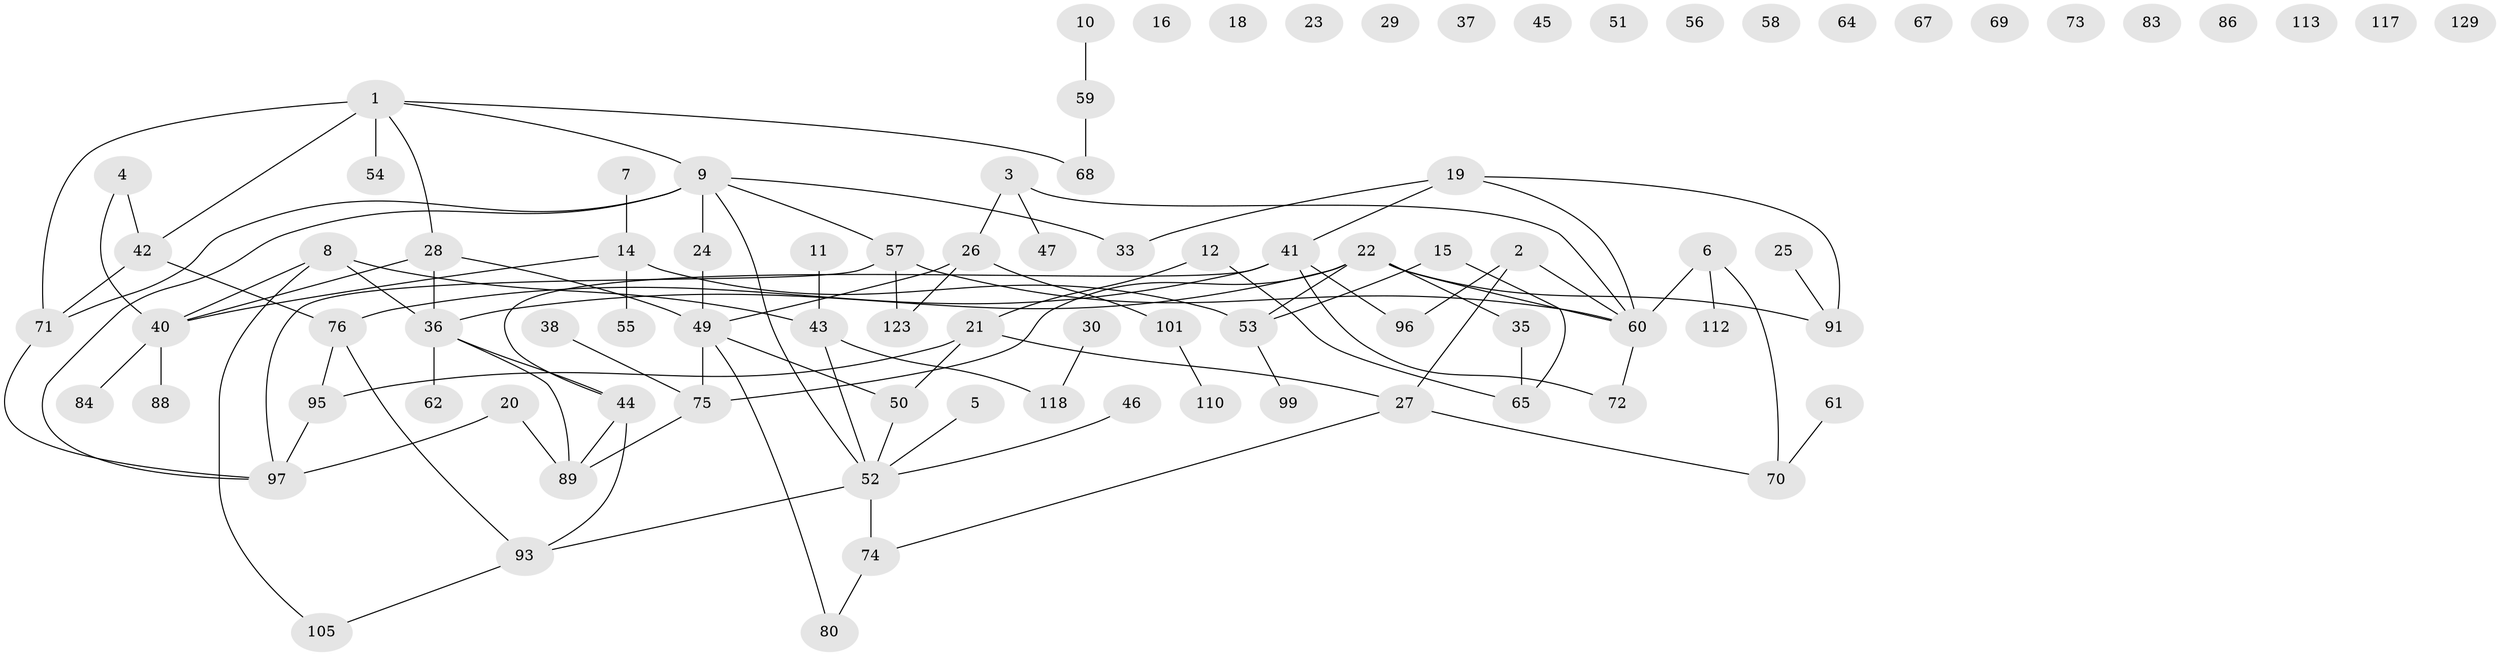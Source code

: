 // Generated by graph-tools (version 1.1) at 2025/23/03/03/25 07:23:29]
// undirected, 88 vertices, 103 edges
graph export_dot {
graph [start="1"]
  node [color=gray90,style=filled];
  1 [super="+108"];
  2 [super="+13"];
  3 [super="+17"];
  4 [super="+31"];
  5 [super="+130"];
  6 [super="+111"];
  7;
  8 [super="+32"];
  9 [super="+106"];
  10;
  11 [super="+77"];
  12;
  14 [super="+92"];
  15;
  16;
  18;
  19 [super="+98"];
  20 [super="+90"];
  21 [super="+87"];
  22 [super="+34"];
  23;
  24;
  25;
  26 [super="+116"];
  27 [super="+39"];
  28 [super="+81"];
  29;
  30;
  33;
  35;
  36 [super="+78"];
  37;
  38;
  40 [super="+103"];
  41 [super="+100"];
  42 [super="+131"];
  43 [super="+66"];
  44;
  45;
  46 [super="+48"];
  47;
  49 [super="+82"];
  50 [super="+128"];
  51;
  52 [super="+109"];
  53 [super="+114"];
  54;
  55;
  56;
  57 [super="+63"];
  58 [super="+124"];
  59;
  60 [super="+102"];
  61 [super="+122"];
  62;
  64;
  65 [super="+104"];
  67;
  68 [super="+125"];
  69;
  70 [super="+119"];
  71;
  72;
  73;
  74 [super="+85"];
  75 [super="+94"];
  76 [super="+79"];
  80;
  83;
  84;
  86;
  88 [super="+120"];
  89 [super="+107"];
  91 [super="+115"];
  93 [super="+127"];
  95 [super="+121"];
  96;
  97 [super="+126"];
  99;
  101;
  105;
  110;
  112;
  113;
  117;
  118;
  123;
  129;
  1 -- 54 [weight=2];
  1 -- 71;
  1 -- 42;
  1 -- 28;
  1 -- 9;
  1 -- 68;
  2 -- 96;
  2 -- 27;
  2 -- 60;
  3 -- 26;
  3 -- 47;
  3 -- 60;
  4 -- 40;
  4 -- 42;
  5 -- 52;
  6 -- 112;
  6 -- 70;
  6 -- 60;
  7 -- 14;
  8 -- 40;
  8 -- 105;
  8 -- 43;
  8 -- 36;
  9 -- 24;
  9 -- 33;
  9 -- 71;
  9 -- 97;
  9 -- 52;
  9 -- 57;
  10 -- 59;
  11 -- 43;
  12 -- 65;
  12 -- 21;
  14 -- 40;
  14 -- 55;
  14 -- 53;
  15 -- 53;
  15 -- 65;
  19 -- 33;
  19 -- 91;
  19 -- 41;
  19 -- 60;
  20 -- 89;
  20 -- 97;
  21 -- 27;
  21 -- 50;
  21 -- 95;
  22 -- 35;
  22 -- 75;
  22 -- 36;
  22 -- 53;
  22 -- 60;
  22 -- 91;
  24 -- 49 [weight=2];
  25 -- 91;
  26 -- 123;
  26 -- 49 [weight=2];
  26 -- 101;
  27 -- 74;
  27 -- 70;
  28 -- 49;
  28 -- 40;
  28 -- 36;
  30 -- 118;
  35 -- 65;
  36 -- 62;
  36 -- 89;
  36 -- 44;
  38 -- 75;
  40 -- 84;
  40 -- 88;
  41 -- 44;
  41 -- 72;
  41 -- 96;
  41 -- 76;
  42 -- 76;
  42 -- 71;
  43 -- 52;
  43 -- 118;
  44 -- 89;
  44 -- 93;
  46 -- 52;
  49 -- 80;
  49 -- 50;
  49 -- 75;
  50 -- 52;
  52 -- 74;
  52 -- 93;
  53 -- 99;
  57 -- 97;
  57 -- 123;
  57 -- 60;
  59 -- 68;
  60 -- 72;
  61 -- 70;
  71 -- 97;
  74 -- 80;
  75 -- 89;
  76 -- 95;
  76 -- 93;
  93 -- 105;
  95 -- 97;
  101 -- 110;
}
